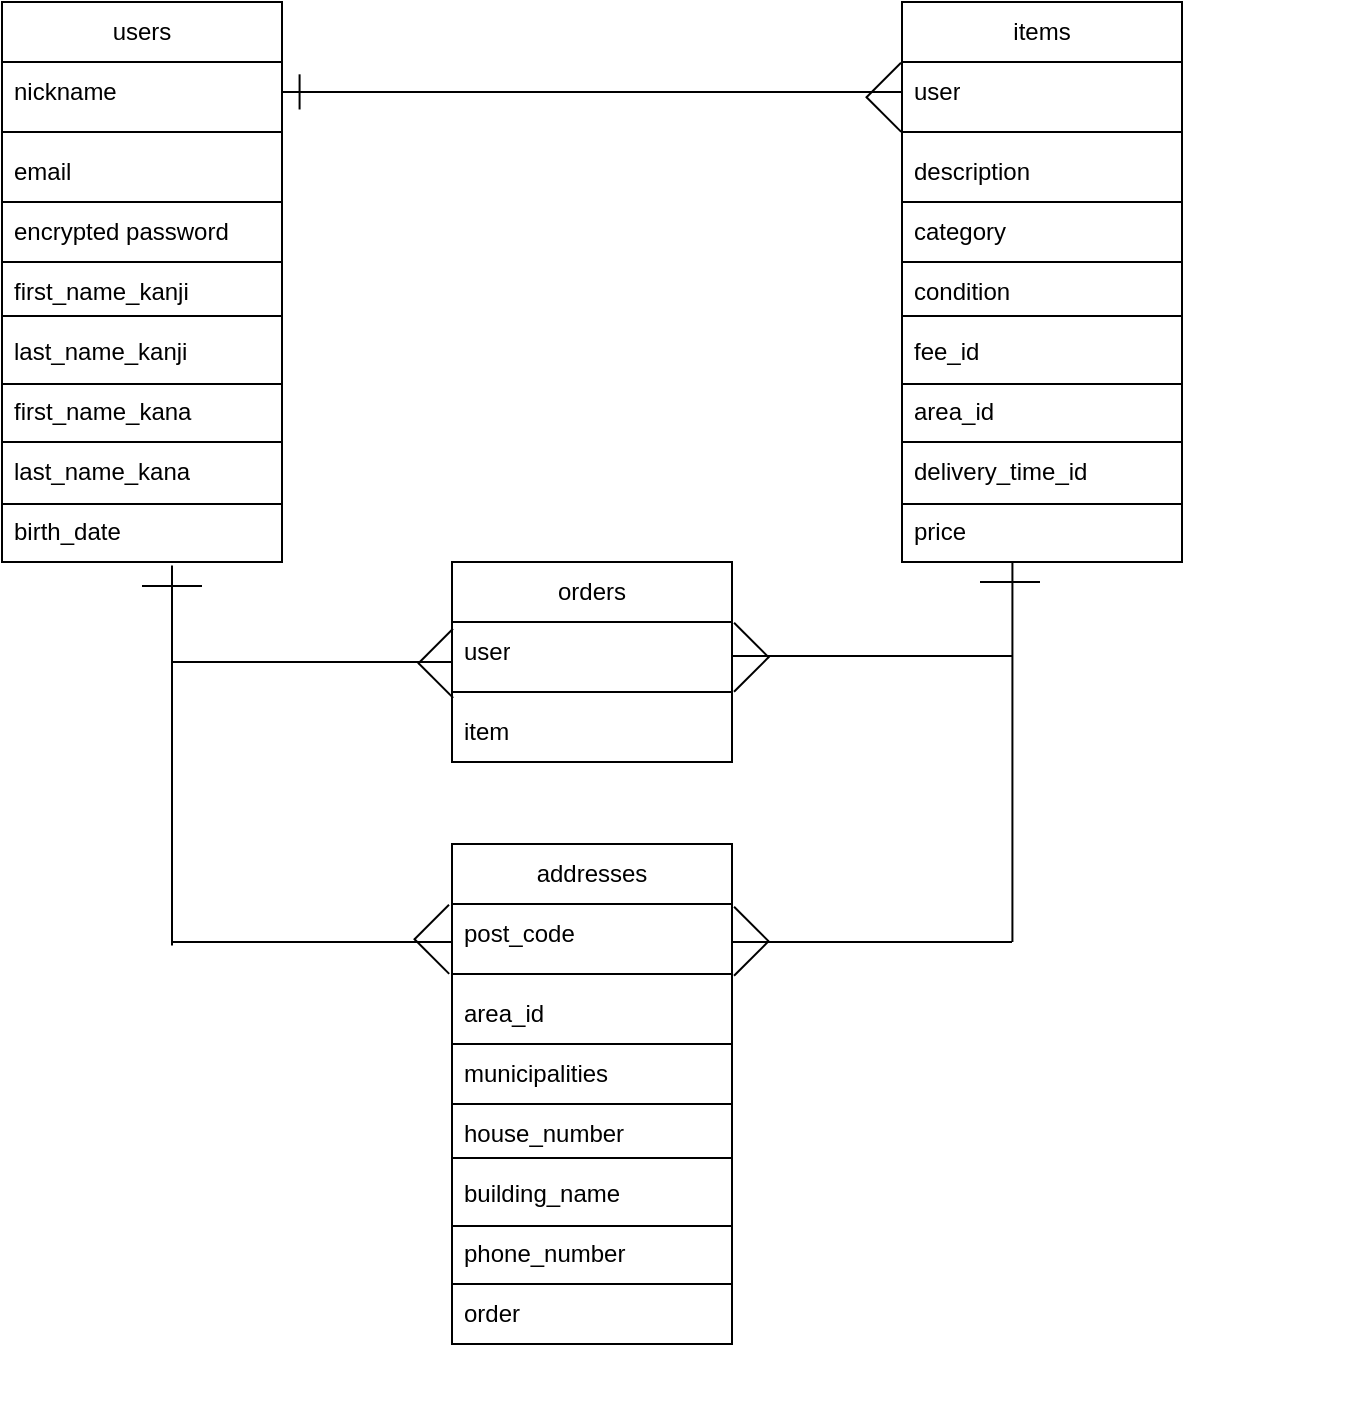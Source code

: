 <mxfile>
    <diagram id="BHcwZJ64dXkTLi8RAiwt" name="ページ1">
        <mxGraphModel dx="904" dy="624" grid="1" gridSize="10" guides="1" tooltips="1" connect="1" arrows="1" fold="1" page="1" pageScale="1" pageWidth="827" pageHeight="1169" math="0" shadow="0">
            <root>
                <mxCell id="0"/>
                <mxCell id="1" parent="0"/>
                <mxCell id="72" value="" style="group" parent="1" vertex="1" connectable="0">
                    <mxGeometry x="510" y="260" width="140" height="280" as="geometry"/>
                </mxCell>
                <mxCell id="56" value="items" style="swimlane;fontStyle=0;childLayout=stackLayout;horizontal=1;startSize=30;horizontalStack=0;resizeParent=1;resizeParentMax=0;resizeLast=0;collapsible=1;marginBottom=0;whiteSpace=wrap;html=1;" parent="72" vertex="1">
                    <mxGeometry width="140" height="280" as="geometry"/>
                </mxCell>
                <mxCell id="57" value="user" style="text;strokeColor=none;fillColor=none;align=left;verticalAlign=middle;spacingLeft=4;spacingRight=4;overflow=hidden;points=[[0,0.5],[1,0.5]];portConstraint=eastwest;rotatable=0;whiteSpace=wrap;html=1;" parent="56" vertex="1">
                    <mxGeometry y="30" width="140" height="30" as="geometry"/>
                </mxCell>
                <mxCell id="58" value="" style="line;strokeWidth=1;html=1;perimeter=backbonePerimeter;points=[];outlineConnect=0;" parent="56" vertex="1">
                    <mxGeometry y="60" width="140" height="10" as="geometry"/>
                </mxCell>
                <mxCell id="59" value="description" style="text;strokeColor=none;fillColor=none;align=left;verticalAlign=middle;spacingLeft=4;spacingRight=4;overflow=hidden;points=[[0,0.5],[1,0.5]];portConstraint=eastwest;rotatable=0;whiteSpace=wrap;html=1;" parent="56" vertex="1">
                    <mxGeometry y="70" width="140" height="30" as="geometry"/>
                </mxCell>
                <mxCell id="60" value="category" style="text;strokeColor=none;fillColor=none;align=left;verticalAlign=middle;spacingLeft=4;spacingRight=4;overflow=hidden;points=[[0,0.5],[1,0.5]];portConstraint=eastwest;rotatable=0;whiteSpace=wrap;html=1;" parent="56" vertex="1">
                    <mxGeometry y="100" width="140" height="30" as="geometry"/>
                </mxCell>
                <mxCell id="61" value="condition" style="text;strokeColor=none;fillColor=none;align=left;verticalAlign=middle;spacingLeft=4;spacingRight=4;overflow=hidden;points=[[0,0.5],[1,0.5]];portConstraint=eastwest;rotatable=0;whiteSpace=wrap;html=1;" parent="56" vertex="1">
                    <mxGeometry y="130" width="140" height="30" as="geometry"/>
                </mxCell>
                <mxCell id="62" value="fee_id" style="text;strokeColor=none;fillColor=none;align=left;verticalAlign=middle;spacingLeft=4;spacingRight=4;overflow=hidden;points=[[0,0.5],[1,0.5]];portConstraint=eastwest;rotatable=0;whiteSpace=wrap;html=1;" parent="56" vertex="1">
                    <mxGeometry y="160" width="140" height="30" as="geometry"/>
                </mxCell>
                <mxCell id="63" value="area_id" style="text;strokeColor=none;fillColor=none;align=left;verticalAlign=middle;spacingLeft=4;spacingRight=4;overflow=hidden;points=[[0,0.5],[1,0.5]];portConstraint=eastwest;rotatable=0;whiteSpace=wrap;html=1;" parent="56" vertex="1">
                    <mxGeometry y="190" width="140" height="30" as="geometry"/>
                </mxCell>
                <mxCell id="64" value="delivery_time_id" style="text;strokeColor=none;fillColor=none;align=left;verticalAlign=middle;spacingLeft=4;spacingRight=4;overflow=hidden;points=[[0,0.5],[1,0.5]];portConstraint=eastwest;rotatable=0;whiteSpace=wrap;html=1;" parent="56" vertex="1">
                    <mxGeometry y="220" width="140" height="30" as="geometry"/>
                </mxCell>
                <mxCell id="65" value="price" style="text;strokeColor=none;fillColor=none;align=left;verticalAlign=middle;spacingLeft=4;spacingRight=4;overflow=hidden;points=[[0,0.5],[1,0.5]];portConstraint=eastwest;rotatable=0;whiteSpace=wrap;html=1;" parent="56" vertex="1">
                    <mxGeometry y="250" width="140" height="30" as="geometry"/>
                </mxCell>
                <mxCell id="66" value="" style="line;strokeWidth=1;html=1;perimeter=backbonePerimeter;points=[];outlineConnect=0;" parent="72" vertex="1">
                    <mxGeometry y="95" width="140" height="10" as="geometry"/>
                </mxCell>
                <mxCell id="67" value="" style="line;strokeWidth=1;html=1;perimeter=backbonePerimeter;points=[];outlineConnect=0;" parent="72" vertex="1">
                    <mxGeometry y="125" width="140" height="10" as="geometry"/>
                </mxCell>
                <mxCell id="68" value="" style="line;strokeWidth=1;html=1;perimeter=backbonePerimeter;points=[];outlineConnect=0;" parent="72" vertex="1">
                    <mxGeometry y="152" width="140" height="10" as="geometry"/>
                </mxCell>
                <mxCell id="69" value="" style="line;strokeWidth=1;html=1;perimeter=backbonePerimeter;points=[];outlineConnect=0;" parent="72" vertex="1">
                    <mxGeometry y="186" width="140" height="10" as="geometry"/>
                </mxCell>
                <mxCell id="70" value="" style="line;strokeWidth=1;html=1;perimeter=backbonePerimeter;points=[];outlineConnect=0;" parent="72" vertex="1">
                    <mxGeometry y="215" width="140" height="10" as="geometry"/>
                </mxCell>
                <mxCell id="71" value="" style="line;strokeWidth=1;html=1;perimeter=backbonePerimeter;points=[];outlineConnect=0;" parent="72" vertex="1">
                    <mxGeometry y="246" width="140" height="10" as="geometry"/>
                </mxCell>
                <mxCell id="79" value="" style="line;strokeWidth=1;html=1;perimeter=backbonePerimeter;points=[];outlineConnect=0;" parent="1" vertex="1">
                    <mxGeometry x="200" y="300" width="310" height="10" as="geometry"/>
                </mxCell>
                <mxCell id="88" value="" style="group;rotation=0;" parent="1" vertex="1" connectable="0">
                    <mxGeometry x="487.394" y="285.542" width="25.499" height="42.769" as="geometry"/>
                </mxCell>
                <mxCell id="86" value="" style="line;strokeWidth=1;html=1;perimeter=backbonePerimeter;points=[];outlineConnect=0;rotation=-45;" parent="88" vertex="1">
                    <mxGeometry x="1" y="8" width="24.72" height="11.21" as="geometry"/>
                </mxCell>
                <mxCell id="87" value="" style="line;strokeWidth=1;html=1;perimeter=backbonePerimeter;points=[];outlineConnect=0;rotation=45;" parent="88" vertex="1">
                    <mxGeometry x="1" y="25" width="24.84" height="11.21" as="geometry"/>
                </mxCell>
                <mxCell id="89" value="" style="group" parent="1" vertex="1" connectable="0">
                    <mxGeometry x="60" y="260" width="149.89" height="280" as="geometry"/>
                </mxCell>
                <mxCell id="73" value="" style="group" parent="89" vertex="1" connectable="0">
                    <mxGeometry width="140" height="280" as="geometry"/>
                </mxCell>
                <mxCell id="5" value="users" style="swimlane;fontStyle=0;childLayout=stackLayout;horizontal=1;startSize=30;horizontalStack=0;resizeParent=1;resizeParentMax=0;resizeLast=0;collapsible=1;marginBottom=0;whiteSpace=wrap;html=1;" parent="73" vertex="1">
                    <mxGeometry width="140" height="280" as="geometry"/>
                </mxCell>
                <mxCell id="6" value="nickname" style="text;strokeColor=none;fillColor=none;align=left;verticalAlign=middle;spacingLeft=4;spacingRight=4;overflow=hidden;points=[[0,0.5],[1,0.5]];portConstraint=eastwest;rotatable=0;whiteSpace=wrap;html=1;" parent="5" vertex="1">
                    <mxGeometry y="30" width="140" height="30" as="geometry"/>
                </mxCell>
                <mxCell id="36" value="" style="line;strokeWidth=1;html=1;perimeter=backbonePerimeter;points=[];outlineConnect=0;" parent="5" vertex="1">
                    <mxGeometry y="60" width="140" height="10" as="geometry"/>
                </mxCell>
                <mxCell id="7" value="email" style="text;strokeColor=none;fillColor=none;align=left;verticalAlign=middle;spacingLeft=4;spacingRight=4;overflow=hidden;points=[[0,0.5],[1,0.5]];portConstraint=eastwest;rotatable=0;whiteSpace=wrap;html=1;" parent="5" vertex="1">
                    <mxGeometry y="70" width="140" height="30" as="geometry"/>
                </mxCell>
                <mxCell id="19" value="encrypted password" style="text;strokeColor=none;fillColor=none;align=left;verticalAlign=middle;spacingLeft=4;spacingRight=4;overflow=hidden;points=[[0,0.5],[1,0.5]];portConstraint=eastwest;rotatable=0;whiteSpace=wrap;html=1;" parent="5" vertex="1">
                    <mxGeometry y="100" width="140" height="30" as="geometry"/>
                </mxCell>
                <mxCell id="20" value="first_name_kanji" style="text;strokeColor=none;fillColor=none;align=left;verticalAlign=middle;spacingLeft=4;spacingRight=4;overflow=hidden;points=[[0,0.5],[1,0.5]];portConstraint=eastwest;rotatable=0;whiteSpace=wrap;html=1;" parent="5" vertex="1">
                    <mxGeometry y="130" width="140" height="30" as="geometry"/>
                </mxCell>
                <mxCell id="8" value="last_name_kanji" style="text;strokeColor=none;fillColor=none;align=left;verticalAlign=middle;spacingLeft=4;spacingRight=4;overflow=hidden;points=[[0,0.5],[1,0.5]];portConstraint=eastwest;rotatable=0;whiteSpace=wrap;html=1;" parent="5" vertex="1">
                    <mxGeometry y="160" width="140" height="30" as="geometry"/>
                </mxCell>
                <mxCell id="21" value="first_name_kana" style="text;strokeColor=none;fillColor=none;align=left;verticalAlign=middle;spacingLeft=4;spacingRight=4;overflow=hidden;points=[[0,0.5],[1,0.5]];portConstraint=eastwest;rotatable=0;whiteSpace=wrap;html=1;" parent="5" vertex="1">
                    <mxGeometry y="190" width="140" height="30" as="geometry"/>
                </mxCell>
                <mxCell id="22" value="last_name_kana" style="text;strokeColor=none;fillColor=none;align=left;verticalAlign=middle;spacingLeft=4;spacingRight=4;overflow=hidden;points=[[0,0.5],[1,0.5]];portConstraint=eastwest;rotatable=0;whiteSpace=wrap;html=1;" parent="5" vertex="1">
                    <mxGeometry y="220" width="140" height="30" as="geometry"/>
                </mxCell>
                <mxCell id="23" value="birth_date" style="text;strokeColor=none;fillColor=none;align=left;verticalAlign=middle;spacingLeft=4;spacingRight=4;overflow=hidden;points=[[0,0.5],[1,0.5]];portConstraint=eastwest;rotatable=0;whiteSpace=wrap;html=1;" parent="5" vertex="1">
                    <mxGeometry y="250" width="140" height="30" as="geometry"/>
                </mxCell>
                <mxCell id="38" value="" style="line;strokeWidth=1;html=1;perimeter=backbonePerimeter;points=[];outlineConnect=0;" parent="73" vertex="1">
                    <mxGeometry y="95" width="140" height="10" as="geometry"/>
                </mxCell>
                <mxCell id="39" value="" style="line;strokeWidth=1;html=1;perimeter=backbonePerimeter;points=[];outlineConnect=0;" parent="73" vertex="1">
                    <mxGeometry y="125" width="140" height="10" as="geometry"/>
                </mxCell>
                <mxCell id="40" value="" style="line;strokeWidth=1;html=1;perimeter=backbonePerimeter;points=[];outlineConnect=0;" parent="73" vertex="1">
                    <mxGeometry y="152" width="140" height="10" as="geometry"/>
                </mxCell>
                <mxCell id="41" value="" style="line;strokeWidth=1;html=1;perimeter=backbonePerimeter;points=[];outlineConnect=0;" parent="73" vertex="1">
                    <mxGeometry y="186" width="140" height="10" as="geometry"/>
                </mxCell>
                <mxCell id="42" value="" style="line;strokeWidth=1;html=1;perimeter=backbonePerimeter;points=[];outlineConnect=0;" parent="73" vertex="1">
                    <mxGeometry y="215" width="140" height="10" as="geometry"/>
                </mxCell>
                <mxCell id="43" value="" style="line;strokeWidth=1;html=1;perimeter=backbonePerimeter;points=[];outlineConnect=0;" parent="73" vertex="1">
                    <mxGeometry y="246" width="140" height="10" as="geometry"/>
                </mxCell>
                <mxCell id="83" value="" style="line;strokeWidth=1;html=1;perimeter=backbonePerimeter;points=[];outlineConnect=0;rotation=90;" parent="89" vertex="1">
                    <mxGeometry x="140" y="43.85" width="17.58" height="2.2" as="geometry"/>
                </mxCell>
                <mxCell id="109" value="" style="group" parent="1" vertex="1" connectable="0">
                    <mxGeometry x="285" y="540" width="450" height="280" as="geometry"/>
                </mxCell>
                <mxCell id="110" value="orders" style="swimlane;fontStyle=0;childLayout=stackLayout;horizontal=1;startSize=30;horizontalStack=0;resizeParent=1;resizeParentMax=0;resizeLast=0;collapsible=1;marginBottom=0;whiteSpace=wrap;html=1;" parent="109" vertex="1">
                    <mxGeometry width="140" height="100" as="geometry"/>
                </mxCell>
                <mxCell id="111" value="user" style="text;strokeColor=none;fillColor=none;align=left;verticalAlign=middle;spacingLeft=4;spacingRight=4;overflow=hidden;points=[[0,0.5],[1,0.5]];portConstraint=eastwest;rotatable=0;whiteSpace=wrap;html=1;" parent="110" vertex="1">
                    <mxGeometry y="30" width="140" height="30" as="geometry"/>
                </mxCell>
                <mxCell id="112" value="" style="line;strokeWidth=1;html=1;perimeter=backbonePerimeter;points=[];outlineConnect=0;" parent="110" vertex="1">
                    <mxGeometry y="60" width="140" height="10" as="geometry"/>
                </mxCell>
                <mxCell id="113" value="item" style="text;strokeColor=none;fillColor=none;align=left;verticalAlign=middle;spacingLeft=4;spacingRight=4;overflow=hidden;points=[[0,0.5],[1,0.5]];portConstraint=eastwest;rotatable=0;whiteSpace=wrap;html=1;" parent="110" vertex="1">
                    <mxGeometry y="70" width="140" height="30" as="geometry"/>
                </mxCell>
                <mxCell id="120" value="" style="line;strokeWidth=1;html=1;perimeter=backbonePerimeter;points=[];outlineConnect=0;" parent="109" vertex="1">
                    <mxGeometry y="95" width="140" height="10" as="geometry"/>
                </mxCell>
                <mxCell id="131" value="" style="line;strokeWidth=1;html=1;perimeter=backbonePerimeter;points=[];outlineConnect=0;" parent="109" vertex="1">
                    <mxGeometry x="140" y="185" width="140" height="10" as="geometry"/>
                </mxCell>
                <mxCell id="134" value="" style="line;strokeWidth=1;html=1;perimeter=backbonePerimeter;points=[];outlineConnect=0;" parent="109" vertex="1">
                    <mxGeometry x="140" y="42" width="140" height="10" as="geometry"/>
                </mxCell>
                <mxCell id="135" value="" style="line;strokeWidth=1;html=1;perimeter=backbonePerimeter;points=[];outlineConnect=0;rotation=90;" parent="109" vertex="1">
                    <mxGeometry x="185.21" y="88.21" width="190" height="13.57" as="geometry"/>
                </mxCell>
                <mxCell id="132" value="" style="line;strokeWidth=1;html=1;perimeter=backbonePerimeter;points=[];outlineConnect=0;" parent="1" vertex="1">
                    <mxGeometry x="145" y="725" width="140" height="10" as="geometry"/>
                </mxCell>
                <mxCell id="133" value="" style="line;strokeWidth=1;html=1;perimeter=backbonePerimeter;points=[];outlineConnect=0;" parent="1" vertex="1">
                    <mxGeometry x="145" y="585" width="140" height="10" as="geometry"/>
                </mxCell>
                <mxCell id="136" value="" style="line;strokeWidth=1;html=1;perimeter=backbonePerimeter;points=[];outlineConnect=0;rotation=90;" parent="1" vertex="1">
                    <mxGeometry x="50.0" y="630" width="190" height="13.57" as="geometry"/>
                </mxCell>
                <mxCell id="137" value="" style="group;rotation=0;" parent="1" vertex="1" connectable="0">
                    <mxGeometry x="263.394" y="568.542" width="24.499" height="45.769" as="geometry"/>
                </mxCell>
                <mxCell id="138" value="" style="line;strokeWidth=1;html=1;perimeter=backbonePerimeter;points=[];outlineConnect=0;rotation=-45;" parent="137" vertex="1">
                    <mxGeometry x="1" y="8" width="24.72" height="11.21" as="geometry"/>
                </mxCell>
                <mxCell id="139" value="" style="line;strokeWidth=1;html=1;perimeter=backbonePerimeter;points=[];outlineConnect=0;rotation=45;" parent="137" vertex="1">
                    <mxGeometry x="1" y="25" width="24.84" height="11.21" as="geometry"/>
                </mxCell>
                <mxCell id="140" value="" style="group;rotation=0;" parent="1" vertex="1" connectable="0">
                    <mxGeometry x="261.394" y="706.542" width="24.499" height="83.769" as="geometry"/>
                </mxCell>
                <mxCell id="141" value="" style="line;strokeWidth=1;html=1;perimeter=backbonePerimeter;points=[];outlineConnect=0;rotation=-45;" parent="140" vertex="1">
                    <mxGeometry x="1" y="8" width="24.72" height="11.21" as="geometry"/>
                </mxCell>
                <mxCell id="142" value="" style="line;strokeWidth=1;html=1;perimeter=backbonePerimeter;points=[];outlineConnect=0;rotation=45;" parent="140" vertex="1">
                    <mxGeometry x="1" y="25" width="24.84" height="11.21" as="geometry"/>
                </mxCell>
                <mxCell id="143" value="" style="group;rotation=-180;" parent="1" vertex="1" connectable="0">
                    <mxGeometry x="422.394" y="708.542" width="25.499" height="42.769" as="geometry"/>
                </mxCell>
                <mxCell id="144" value="" style="line;strokeWidth=1;html=1;perimeter=backbonePerimeter;points=[];outlineConnect=0;rotation=-225;" parent="143" vertex="1">
                    <mxGeometry y="24" width="24.72" height="11.21" as="geometry"/>
                </mxCell>
                <mxCell id="145" value="" style="line;strokeWidth=1;html=1;perimeter=backbonePerimeter;points=[];outlineConnect=0;rotation=-135;" parent="143" vertex="1">
                    <mxGeometry y="7" width="24.84" height="11.21" as="geometry"/>
                </mxCell>
                <mxCell id="147" value="" style="group;rotation=-180;" parent="1" vertex="1" connectable="0">
                    <mxGeometry x="422.394" y="566.542" width="25.499" height="42.769" as="geometry"/>
                </mxCell>
                <mxCell id="148" value="" style="line;strokeWidth=1;html=1;perimeter=backbonePerimeter;points=[];outlineConnect=0;rotation=-225;" parent="147" vertex="1">
                    <mxGeometry y="24" width="24.72" height="11.21" as="geometry"/>
                </mxCell>
                <mxCell id="149" value="" style="line;strokeWidth=1;html=1;perimeter=backbonePerimeter;points=[];outlineConnect=0;rotation=-135;" parent="147" vertex="1">
                    <mxGeometry y="7" width="24.84" height="11.21" as="geometry"/>
                </mxCell>
                <mxCell id="153" value="" style="endArrow=none;html=1;" parent="1" edge="1">
                    <mxGeometry width="50" height="50" relative="1" as="geometry">
                        <mxPoint x="130" y="552" as="sourcePoint"/>
                        <mxPoint x="160" y="552" as="targetPoint"/>
                    </mxGeometry>
                </mxCell>
                <mxCell id="154" value="" style="endArrow=none;html=1;" parent="1" edge="1">
                    <mxGeometry width="50" height="50" relative="1" as="geometry">
                        <mxPoint x="549" y="550.0" as="sourcePoint"/>
                        <mxPoint x="579" y="550.0" as="targetPoint"/>
                    </mxGeometry>
                </mxCell>
                <mxCell id="156" value="" style="group" vertex="1" connectable="0" parent="1">
                    <mxGeometry x="285" y="681" width="140" height="280" as="geometry"/>
                </mxCell>
                <mxCell id="157" value="addresses" style="swimlane;fontStyle=0;childLayout=stackLayout;horizontal=1;startSize=30;horizontalStack=0;resizeParent=1;resizeParentMax=0;resizeLast=0;collapsible=1;marginBottom=0;whiteSpace=wrap;html=1;" vertex="1" parent="156">
                    <mxGeometry width="140" height="250" as="geometry"/>
                </mxCell>
                <mxCell id="162" value="post_code" style="text;strokeColor=none;fillColor=none;align=left;verticalAlign=middle;spacingLeft=4;spacingRight=4;overflow=hidden;points=[[0,0.5],[1,0.5]];portConstraint=eastwest;rotatable=0;whiteSpace=wrap;html=1;" vertex="1" parent="157">
                    <mxGeometry y="30" width="140" height="30" as="geometry"/>
                </mxCell>
                <mxCell id="159" value="" style="line;strokeWidth=1;html=1;perimeter=backbonePerimeter;points=[];outlineConnect=0;" vertex="1" parent="157">
                    <mxGeometry y="60" width="140" height="10" as="geometry"/>
                </mxCell>
                <mxCell id="163" value="area_id" style="text;strokeColor=none;fillColor=none;align=left;verticalAlign=middle;spacingLeft=4;spacingRight=4;overflow=hidden;points=[[0,0.5],[1,0.5]];portConstraint=eastwest;rotatable=0;whiteSpace=wrap;html=1;" vertex="1" parent="157">
                    <mxGeometry y="70" width="140" height="30" as="geometry"/>
                </mxCell>
                <mxCell id="164" value="municipalities" style="text;strokeColor=none;fillColor=none;align=left;verticalAlign=middle;spacingLeft=4;spacingRight=4;overflow=hidden;points=[[0,0.5],[1,0.5]];portConstraint=eastwest;rotatable=0;whiteSpace=wrap;html=1;" vertex="1" parent="157">
                    <mxGeometry y="100" width="140" height="30" as="geometry"/>
                </mxCell>
                <mxCell id="165" value="house_number" style="text;strokeColor=none;fillColor=none;align=left;verticalAlign=middle;spacingLeft=4;spacingRight=4;overflow=hidden;points=[[0,0.5],[1,0.5]];portConstraint=eastwest;rotatable=0;whiteSpace=wrap;html=1;" vertex="1" parent="157">
                    <mxGeometry y="130" width="140" height="30" as="geometry"/>
                </mxCell>
                <mxCell id="166" value="building_name" style="text;strokeColor=none;fillColor=none;align=left;verticalAlign=middle;spacingLeft=4;spacingRight=4;overflow=hidden;points=[[0,0.5],[1,0.5]];portConstraint=eastwest;rotatable=0;whiteSpace=wrap;html=1;" vertex="1" parent="157">
                    <mxGeometry y="160" width="140" height="30" as="geometry"/>
                </mxCell>
                <mxCell id="175" value="phone_number" style="text;strokeColor=none;fillColor=none;align=left;verticalAlign=middle;spacingLeft=4;spacingRight=4;overflow=hidden;points=[[0,0.5],[1,0.5]];portConstraint=eastwest;rotatable=0;whiteSpace=wrap;html=1;" vertex="1" parent="157">
                    <mxGeometry y="190" width="140" height="30" as="geometry"/>
                </mxCell>
                <mxCell id="173" value="order" style="text;strokeColor=none;fillColor=none;align=left;verticalAlign=middle;spacingLeft=4;spacingRight=4;overflow=hidden;points=[[0,0.5],[1,0.5]];portConstraint=eastwest;rotatable=0;whiteSpace=wrap;html=1;" vertex="1" parent="157">
                    <mxGeometry y="220" width="140" height="30" as="geometry"/>
                </mxCell>
                <mxCell id="167" value="" style="line;strokeWidth=1;html=1;perimeter=backbonePerimeter;points=[];outlineConnect=0;" vertex="1" parent="156">
                    <mxGeometry y="95" width="140" height="10" as="geometry"/>
                </mxCell>
                <mxCell id="168" value="" style="line;strokeWidth=1;html=1;perimeter=backbonePerimeter;points=[];outlineConnect=0;" vertex="1" parent="156">
                    <mxGeometry y="125" width="140" height="10" as="geometry"/>
                </mxCell>
                <mxCell id="169" value="" style="line;strokeWidth=1;html=1;perimeter=backbonePerimeter;points=[];outlineConnect=0;" vertex="1" parent="156">
                    <mxGeometry y="152" width="140" height="10" as="geometry"/>
                </mxCell>
                <mxCell id="170" value="" style="line;strokeWidth=1;html=1;perimeter=backbonePerimeter;points=[];outlineConnect=0;" vertex="1" parent="156">
                    <mxGeometry y="186" width="140" height="10" as="geometry"/>
                </mxCell>
                <mxCell id="171" value="" style="line;strokeWidth=1;html=1;perimeter=backbonePerimeter;points=[];outlineConnect=0;" vertex="1" parent="156">
                    <mxGeometry y="215" width="140" height="10" as="geometry"/>
                </mxCell>
            </root>
        </mxGraphModel>
    </diagram>
</mxfile>